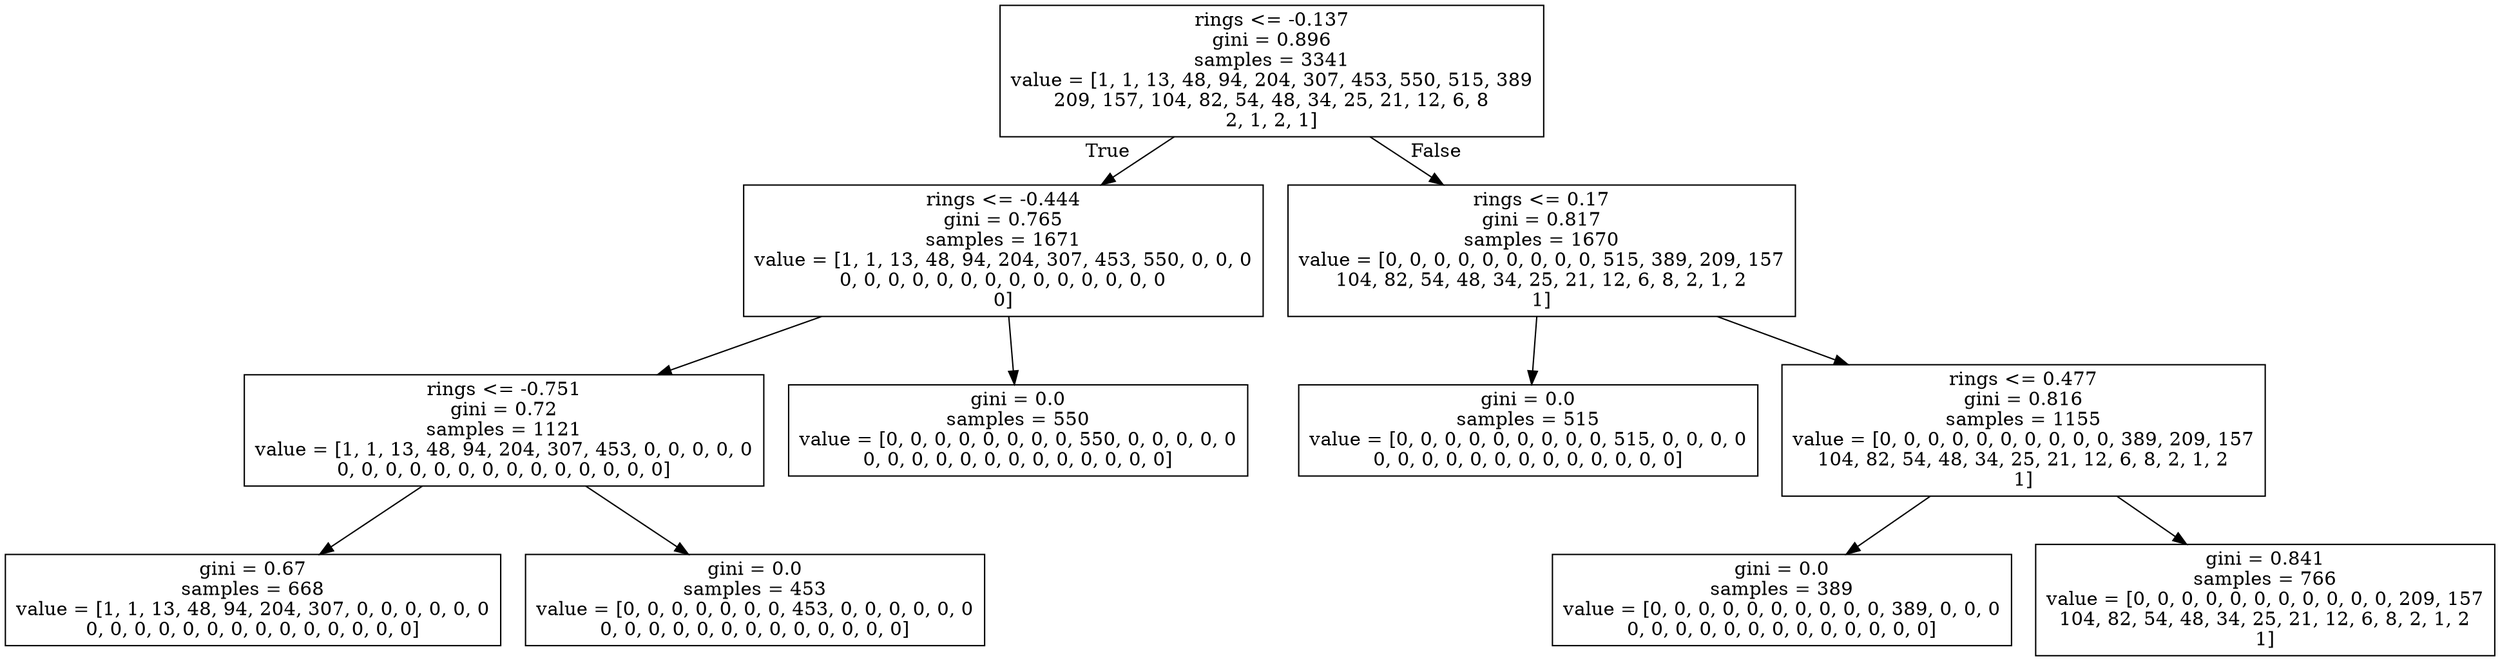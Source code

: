digraph Tree {
node [shape=box] ;
0 [label="rings <= -0.137\ngini = 0.896\nsamples = 3341\nvalue = [1, 1, 13, 48, 94, 204, 307, 453, 550, 515, 389\n209, 157, 104, 82, 54, 48, 34, 25, 21, 12, 6, 8\n2, 1, 2, 1]"] ;
1 [label="rings <= -0.444\ngini = 0.765\nsamples = 1671\nvalue = [1, 1, 13, 48, 94, 204, 307, 453, 550, 0, 0, 0\n0, 0, 0, 0, 0, 0, 0, 0, 0, 0, 0, 0, 0, 0\n0]"] ;
0 -> 1 [labeldistance=2.5, labelangle=45, headlabel="True"] ;
2 [label="rings <= -0.751\ngini = 0.72\nsamples = 1121\nvalue = [1, 1, 13, 48, 94, 204, 307, 453, 0, 0, 0, 0, 0\n0, 0, 0, 0, 0, 0, 0, 0, 0, 0, 0, 0, 0, 0]"] ;
1 -> 2 ;
3 [label="gini = 0.67\nsamples = 668\nvalue = [1, 1, 13, 48, 94, 204, 307, 0, 0, 0, 0, 0, 0\n0, 0, 0, 0, 0, 0, 0, 0, 0, 0, 0, 0, 0, 0]"] ;
2 -> 3 ;
4 [label="gini = 0.0\nsamples = 453\nvalue = [0, 0, 0, 0, 0, 0, 0, 453, 0, 0, 0, 0, 0, 0\n0, 0, 0, 0, 0, 0, 0, 0, 0, 0, 0, 0, 0]"] ;
2 -> 4 ;
5 [label="gini = 0.0\nsamples = 550\nvalue = [0, 0, 0, 0, 0, 0, 0, 0, 550, 0, 0, 0, 0, 0\n0, 0, 0, 0, 0, 0, 0, 0, 0, 0, 0, 0, 0]"] ;
1 -> 5 ;
6 [label="rings <= 0.17\ngini = 0.817\nsamples = 1670\nvalue = [0, 0, 0, 0, 0, 0, 0, 0, 0, 515, 389, 209, 157\n104, 82, 54, 48, 34, 25, 21, 12, 6, 8, 2, 1, 2\n1]"] ;
0 -> 6 [labeldistance=2.5, labelangle=-45, headlabel="False"] ;
7 [label="gini = 0.0\nsamples = 515\nvalue = [0, 0, 0, 0, 0, 0, 0, 0, 0, 515, 0, 0, 0, 0\n0, 0, 0, 0, 0, 0, 0, 0, 0, 0, 0, 0, 0]"] ;
6 -> 7 ;
8 [label="rings <= 0.477\ngini = 0.816\nsamples = 1155\nvalue = [0, 0, 0, 0, 0, 0, 0, 0, 0, 0, 389, 209, 157\n104, 82, 54, 48, 34, 25, 21, 12, 6, 8, 2, 1, 2\n1]"] ;
6 -> 8 ;
9 [label="gini = 0.0\nsamples = 389\nvalue = [0, 0, 0, 0, 0, 0, 0, 0, 0, 0, 389, 0, 0, 0\n0, 0, 0, 0, 0, 0, 0, 0, 0, 0, 0, 0, 0]"] ;
8 -> 9 ;
10 [label="gini = 0.841\nsamples = 766\nvalue = [0, 0, 0, 0, 0, 0, 0, 0, 0, 0, 0, 209, 157\n104, 82, 54, 48, 34, 25, 21, 12, 6, 8, 2, 1, 2\n1]"] ;
8 -> 10 ;
}